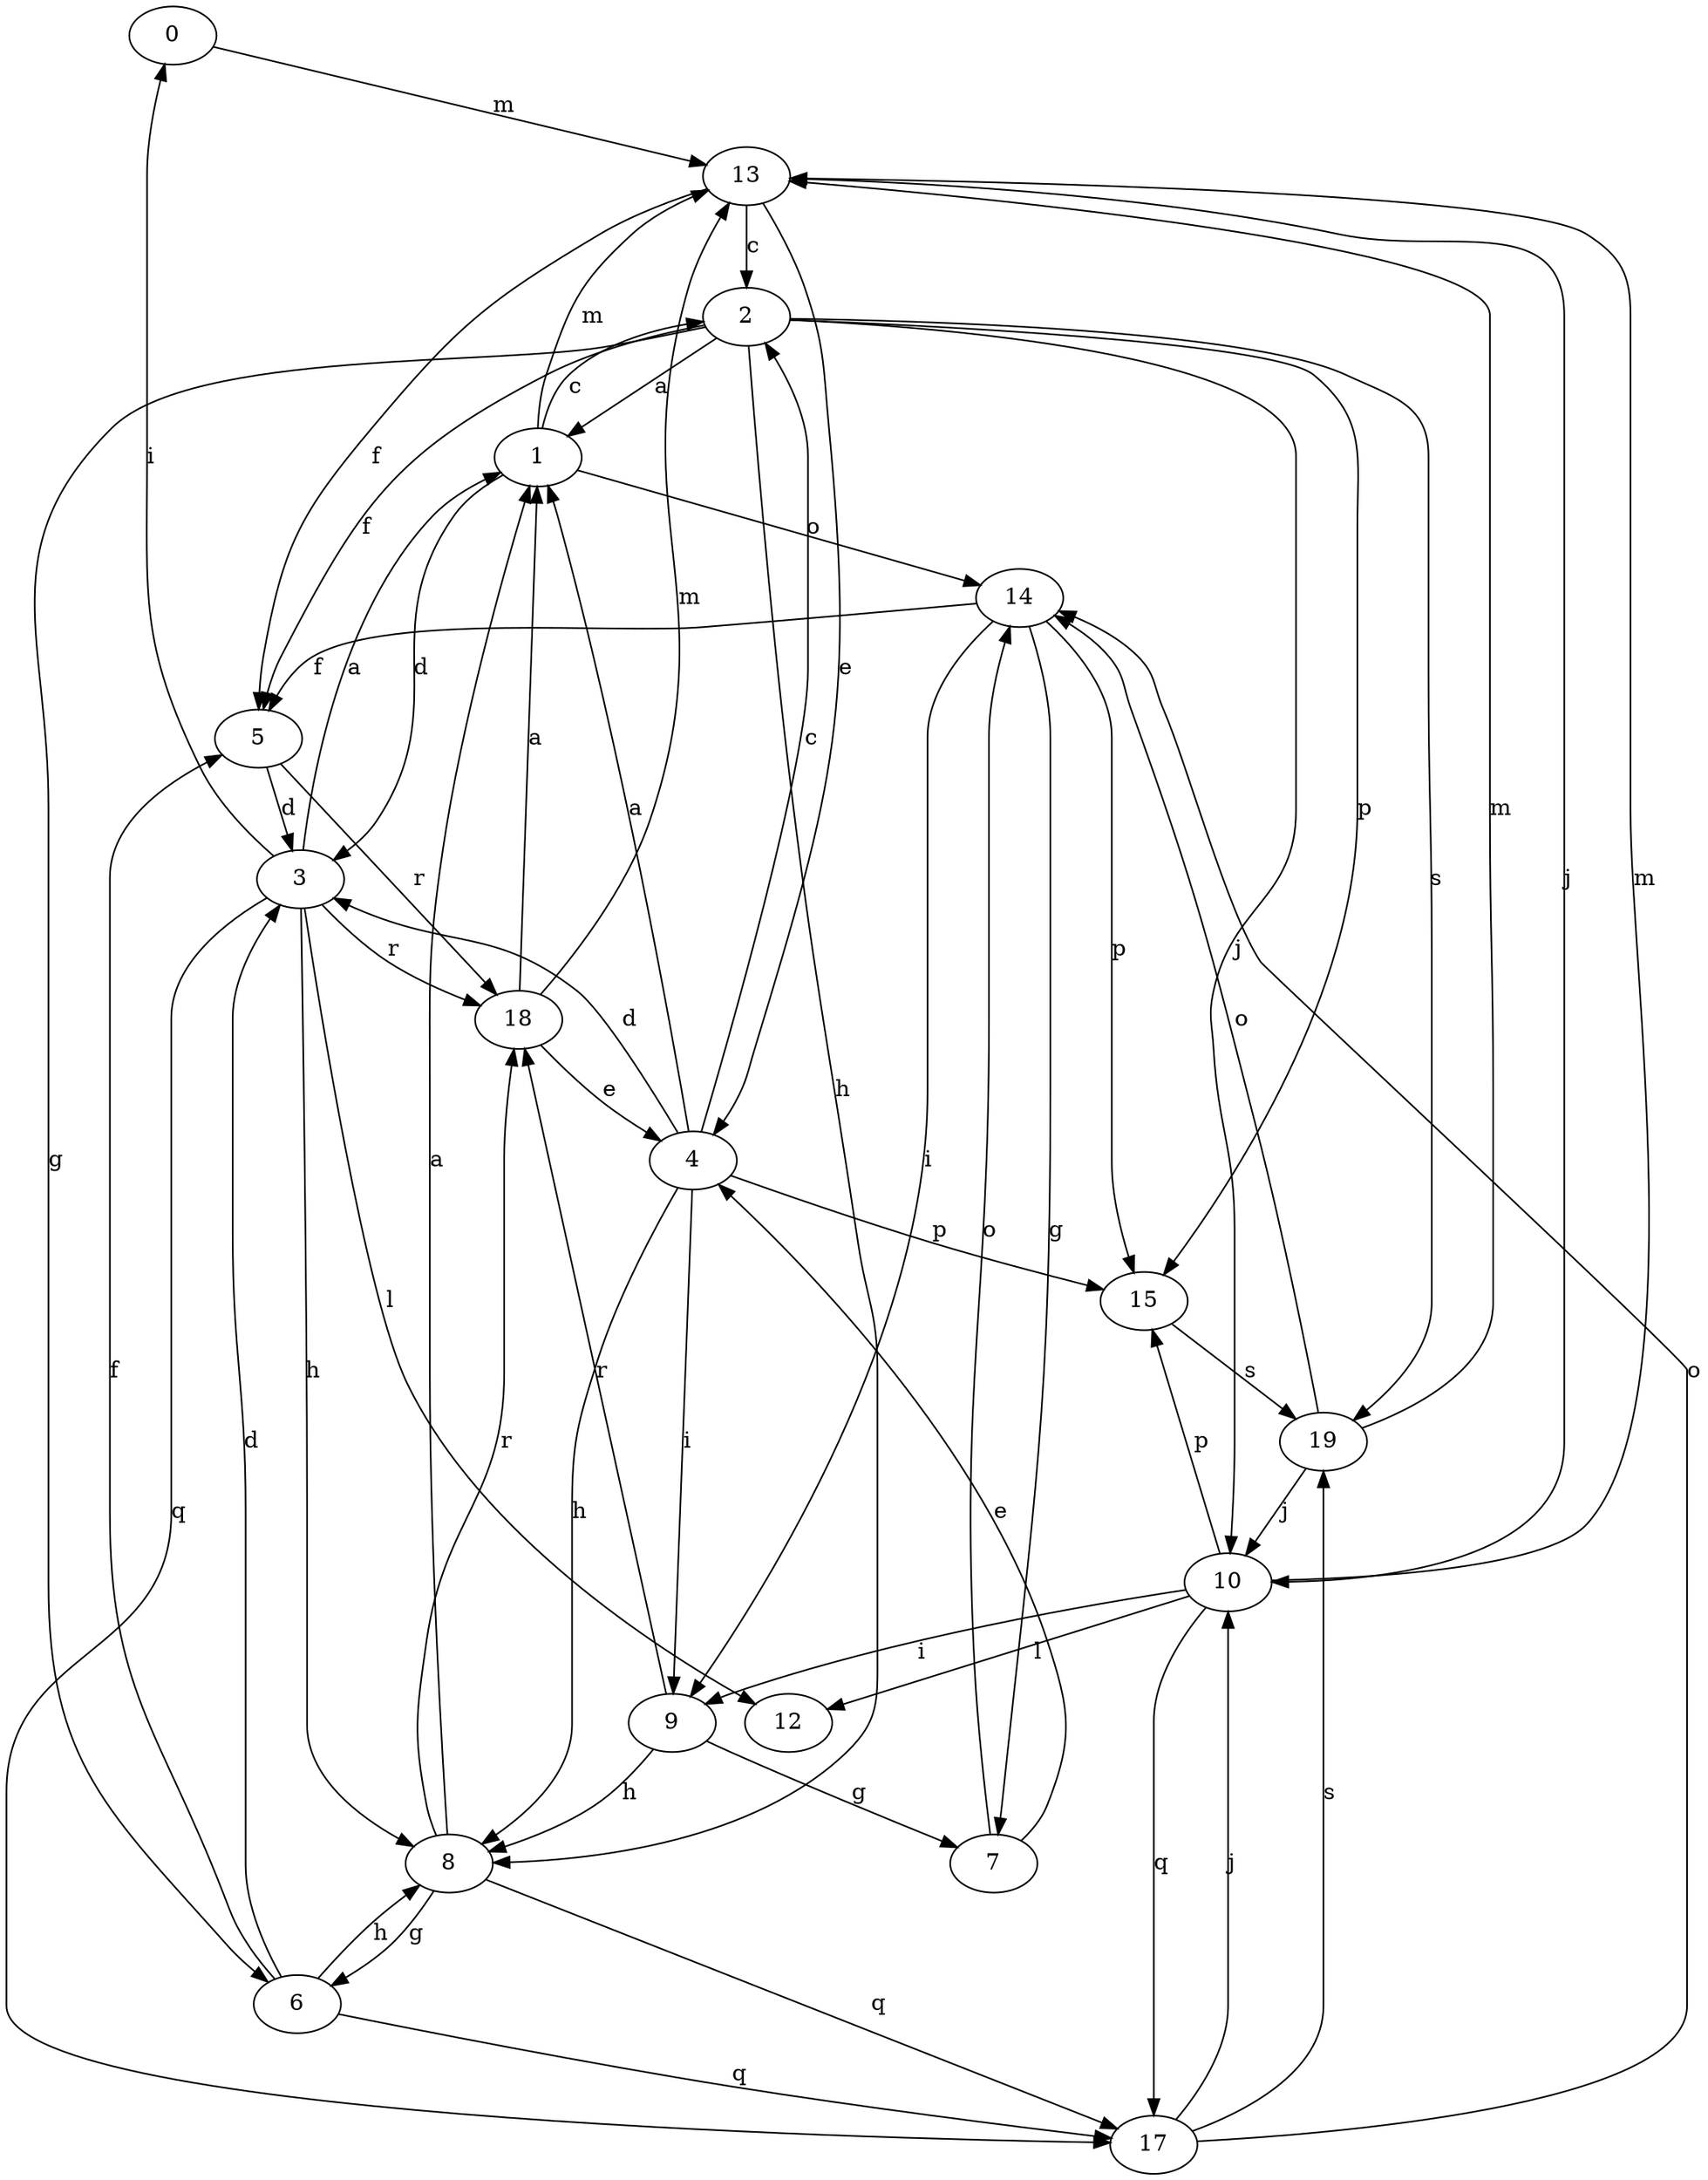 strict digraph  {
0;
1;
2;
3;
4;
5;
6;
7;
8;
9;
10;
12;
13;
14;
15;
17;
18;
19;
0 -> 13  [label=m];
1 -> 2  [label=c];
1 -> 3  [label=d];
1 -> 13  [label=m];
1 -> 14  [label=o];
2 -> 1  [label=a];
2 -> 5  [label=f];
2 -> 6  [label=g];
2 -> 8  [label=h];
2 -> 10  [label=j];
2 -> 15  [label=p];
2 -> 19  [label=s];
3 -> 1  [label=a];
3 -> 8  [label=h];
3 -> 12  [label=l];
3 -> 17  [label=q];
3 -> 18  [label=r];
3 -> 0  [label=i];
4 -> 1  [label=a];
4 -> 2  [label=c];
4 -> 3  [label=d];
4 -> 8  [label=h];
4 -> 9  [label=i];
4 -> 15  [label=p];
5 -> 3  [label=d];
5 -> 18  [label=r];
6 -> 3  [label=d];
6 -> 5  [label=f];
6 -> 8  [label=h];
6 -> 17  [label=q];
7 -> 4  [label=e];
7 -> 14  [label=o];
8 -> 1  [label=a];
8 -> 6  [label=g];
8 -> 17  [label=q];
8 -> 18  [label=r];
9 -> 7  [label=g];
9 -> 8  [label=h];
9 -> 18  [label=r];
10 -> 9  [label=i];
10 -> 12  [label=l];
10 -> 13  [label=m];
10 -> 15  [label=p];
10 -> 17  [label=q];
13 -> 2  [label=c];
13 -> 4  [label=e];
13 -> 5  [label=f];
13 -> 10  [label=j];
14 -> 5  [label=f];
14 -> 7  [label=g];
14 -> 9  [label=i];
14 -> 15  [label=p];
15 -> 19  [label=s];
17 -> 10  [label=j];
17 -> 14  [label=o];
17 -> 19  [label=s];
18 -> 1  [label=a];
18 -> 4  [label=e];
18 -> 13  [label=m];
19 -> 10  [label=j];
19 -> 13  [label=m];
19 -> 14  [label=o];
}
